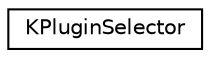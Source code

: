 digraph "Graphical Class Hierarchy"
{
  edge [fontname="Helvetica",fontsize="10",labelfontname="Helvetica",labelfontsize="10"];
  node [fontname="Helvetica",fontsize="10",shape=record];
  rankdir="LR";
  Node0 [label="KPluginSelector",height=0.2,width=0.4,color="black", fillcolor="white", style="filled",URL="$classKPluginSelector.html",tooltip="A widget to select what plugins to load and configure the plugins. "];
}
